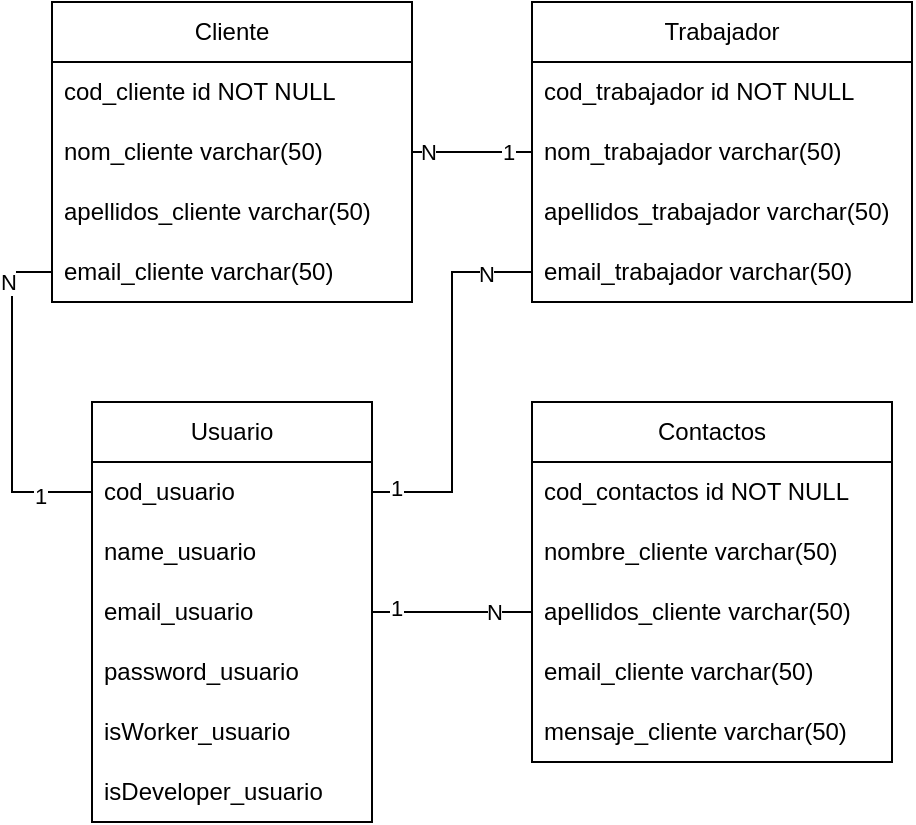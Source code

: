 <mxfile version="24.1.0" type="github">
  <diagram name="Página-1" id="F7BYFiG_lPrQ5hfkO6AL">
    <mxGraphModel dx="810" dy="451" grid="1" gridSize="10" guides="1" tooltips="1" connect="1" arrows="1" fold="1" page="1" pageScale="1" pageWidth="827" pageHeight="1169" math="0" shadow="0">
      <root>
        <mxCell id="0" />
        <mxCell id="1" parent="0" />
        <mxCell id="44VlRn7B5p0W6DuYbFLI-1" value="Cliente" style="swimlane;fontStyle=0;childLayout=stackLayout;horizontal=1;startSize=30;horizontalStack=0;resizeParent=1;resizeParentMax=0;resizeLast=0;collapsible=1;marginBottom=0;whiteSpace=wrap;html=1;" parent="1" vertex="1">
          <mxGeometry x="50" y="230" width="180" height="150" as="geometry" />
        </mxCell>
        <mxCell id="44VlRn7B5p0W6DuYbFLI-2" value="cod_cliente id NOT NULL" style="text;strokeColor=none;fillColor=none;align=left;verticalAlign=middle;spacingLeft=4;spacingRight=4;overflow=hidden;points=[[0,0.5],[1,0.5]];portConstraint=eastwest;rotatable=0;whiteSpace=wrap;html=1;" parent="44VlRn7B5p0W6DuYbFLI-1" vertex="1">
          <mxGeometry y="30" width="180" height="30" as="geometry" />
        </mxCell>
        <mxCell id="44VlRn7B5p0W6DuYbFLI-3" value="nom_cliente varchar(50)" style="text;strokeColor=none;fillColor=none;align=left;verticalAlign=middle;spacingLeft=4;spacingRight=4;overflow=hidden;points=[[0,0.5],[1,0.5]];portConstraint=eastwest;rotatable=0;whiteSpace=wrap;html=1;" parent="44VlRn7B5p0W6DuYbFLI-1" vertex="1">
          <mxGeometry y="60" width="180" height="30" as="geometry" />
        </mxCell>
        <mxCell id="44VlRn7B5p0W6DuYbFLI-4" value="apellidos_cliente varchar(50)" style="text;strokeColor=none;fillColor=none;align=left;verticalAlign=middle;spacingLeft=4;spacingRight=4;overflow=hidden;points=[[0,0.5],[1,0.5]];portConstraint=eastwest;rotatable=0;whiteSpace=wrap;html=1;" parent="44VlRn7B5p0W6DuYbFLI-1" vertex="1">
          <mxGeometry y="90" width="180" height="30" as="geometry" />
        </mxCell>
        <mxCell id="Tl9mLe_F3pqz9-I6GZ0U-8" value="email_cliente varchar(50)" style="text;strokeColor=none;fillColor=none;align=left;verticalAlign=middle;spacingLeft=4;spacingRight=4;overflow=hidden;points=[[0,0.5],[1,0.5]];portConstraint=eastwest;rotatable=0;whiteSpace=wrap;html=1;" vertex="1" parent="44VlRn7B5p0W6DuYbFLI-1">
          <mxGeometry y="120" width="180" height="30" as="geometry" />
        </mxCell>
        <mxCell id="44VlRn7B5p0W6DuYbFLI-5" value="Trabajador" style="swimlane;fontStyle=0;childLayout=stackLayout;horizontal=1;startSize=30;horizontalStack=0;resizeParent=1;resizeParentMax=0;resizeLast=0;collapsible=1;marginBottom=0;whiteSpace=wrap;html=1;" parent="1" vertex="1">
          <mxGeometry x="290" y="230" width="190" height="150" as="geometry" />
        </mxCell>
        <mxCell id="44VlRn7B5p0W6DuYbFLI-6" value="cod_trabajador id NOT NULL" style="text;strokeColor=none;fillColor=none;align=left;verticalAlign=middle;spacingLeft=4;spacingRight=4;overflow=hidden;points=[[0,0.5],[1,0.5]];portConstraint=eastwest;rotatable=0;whiteSpace=wrap;html=1;" parent="44VlRn7B5p0W6DuYbFLI-5" vertex="1">
          <mxGeometry y="30" width="190" height="30" as="geometry" />
        </mxCell>
        <mxCell id="44VlRn7B5p0W6DuYbFLI-7" value="nom_trabajador varchar(50)" style="text;strokeColor=none;fillColor=none;align=left;verticalAlign=middle;spacingLeft=4;spacingRight=4;overflow=hidden;points=[[0,0.5],[1,0.5]];portConstraint=eastwest;rotatable=0;whiteSpace=wrap;html=1;" parent="44VlRn7B5p0W6DuYbFLI-5" vertex="1">
          <mxGeometry y="60" width="190" height="30" as="geometry" />
        </mxCell>
        <mxCell id="44VlRn7B5p0W6DuYbFLI-8" value="apellidos_trabajador varchar(50)" style="text;strokeColor=none;fillColor=none;align=left;verticalAlign=middle;spacingLeft=4;spacingRight=4;overflow=hidden;points=[[0,0.5],[1,0.5]];portConstraint=eastwest;rotatable=0;whiteSpace=wrap;html=1;" parent="44VlRn7B5p0W6DuYbFLI-5" vertex="1">
          <mxGeometry y="90" width="190" height="30" as="geometry" />
        </mxCell>
        <mxCell id="Tl9mLe_F3pqz9-I6GZ0U-9" value="email_trabajador varchar(50)" style="text;strokeColor=none;fillColor=none;align=left;verticalAlign=middle;spacingLeft=4;spacingRight=4;overflow=hidden;points=[[0,0.5],[1,0.5]];portConstraint=eastwest;rotatable=0;whiteSpace=wrap;html=1;" vertex="1" parent="44VlRn7B5p0W6DuYbFLI-5">
          <mxGeometry y="120" width="190" height="30" as="geometry" />
        </mxCell>
        <mxCell id="44VlRn7B5p0W6DuYbFLI-30" style="edgeStyle=orthogonalEdgeStyle;rounded=0;orthogonalLoop=1;jettySize=auto;html=1;entryX=1;entryY=0.5;entryDx=0;entryDy=0;endArrow=none;endFill=0;" parent="1" source="44VlRn7B5p0W6DuYbFLI-7" target="44VlRn7B5p0W6DuYbFLI-3" edge="1">
          <mxGeometry relative="1" as="geometry" />
        </mxCell>
        <mxCell id="44VlRn7B5p0W6DuYbFLI-31" value="1" style="edgeLabel;html=1;align=center;verticalAlign=middle;resizable=0;points=[];" parent="44VlRn7B5p0W6DuYbFLI-30" vertex="1" connectable="0">
          <mxGeometry x="-0.603" relative="1" as="geometry">
            <mxPoint as="offset" />
          </mxGeometry>
        </mxCell>
        <mxCell id="44VlRn7B5p0W6DuYbFLI-32" value="N" style="edgeLabel;html=1;align=center;verticalAlign=middle;resizable=0;points=[];" parent="44VlRn7B5p0W6DuYbFLI-30" vertex="1" connectable="0">
          <mxGeometry x="0.75" relative="1" as="geometry">
            <mxPoint as="offset" />
          </mxGeometry>
        </mxCell>
        <mxCell id="Tl9mLe_F3pqz9-I6GZ0U-1" value="Usuario" style="swimlane;fontStyle=0;childLayout=stackLayout;horizontal=1;startSize=30;horizontalStack=0;resizeParent=1;resizeParentMax=0;resizeLast=0;collapsible=1;marginBottom=0;whiteSpace=wrap;html=1;" vertex="1" parent="1">
          <mxGeometry x="70" y="430" width="140" height="210" as="geometry" />
        </mxCell>
        <mxCell id="Tl9mLe_F3pqz9-I6GZ0U-2" value="cod_usuario" style="text;strokeColor=none;fillColor=none;align=left;verticalAlign=middle;spacingLeft=4;spacingRight=4;overflow=hidden;points=[[0,0.5],[1,0.5]];portConstraint=eastwest;rotatable=0;whiteSpace=wrap;html=1;" vertex="1" parent="Tl9mLe_F3pqz9-I6GZ0U-1">
          <mxGeometry y="30" width="140" height="30" as="geometry" />
        </mxCell>
        <mxCell id="Tl9mLe_F3pqz9-I6GZ0U-3" value="name_usuario" style="text;strokeColor=none;fillColor=none;align=left;verticalAlign=middle;spacingLeft=4;spacingRight=4;overflow=hidden;points=[[0,0.5],[1,0.5]];portConstraint=eastwest;rotatable=0;whiteSpace=wrap;html=1;" vertex="1" parent="Tl9mLe_F3pqz9-I6GZ0U-1">
          <mxGeometry y="60" width="140" height="30" as="geometry" />
        </mxCell>
        <mxCell id="Tl9mLe_F3pqz9-I6GZ0U-4" value="email_usuario" style="text;strokeColor=none;fillColor=none;align=left;verticalAlign=middle;spacingLeft=4;spacingRight=4;overflow=hidden;points=[[0,0.5],[1,0.5]];portConstraint=eastwest;rotatable=0;whiteSpace=wrap;html=1;" vertex="1" parent="Tl9mLe_F3pqz9-I6GZ0U-1">
          <mxGeometry y="90" width="140" height="30" as="geometry" />
        </mxCell>
        <mxCell id="Tl9mLe_F3pqz9-I6GZ0U-5" value="password_usuario" style="text;strokeColor=none;fillColor=none;align=left;verticalAlign=middle;spacingLeft=4;spacingRight=4;overflow=hidden;points=[[0,0.5],[1,0.5]];portConstraint=eastwest;rotatable=0;whiteSpace=wrap;html=1;" vertex="1" parent="Tl9mLe_F3pqz9-I6GZ0U-1">
          <mxGeometry y="120" width="140" height="30" as="geometry" />
        </mxCell>
        <mxCell id="Tl9mLe_F3pqz9-I6GZ0U-6" value="isWorker_usuario" style="text;strokeColor=none;fillColor=none;align=left;verticalAlign=middle;spacingLeft=4;spacingRight=4;overflow=hidden;points=[[0,0.5],[1,0.5]];portConstraint=eastwest;rotatable=0;whiteSpace=wrap;html=1;" vertex="1" parent="Tl9mLe_F3pqz9-I6GZ0U-1">
          <mxGeometry y="150" width="140" height="30" as="geometry" />
        </mxCell>
        <mxCell id="Tl9mLe_F3pqz9-I6GZ0U-7" value="isDeveloper_usuario" style="text;strokeColor=none;fillColor=none;align=left;verticalAlign=middle;spacingLeft=4;spacingRight=4;overflow=hidden;points=[[0,0.5],[1,0.5]];portConstraint=eastwest;rotatable=0;whiteSpace=wrap;html=1;" vertex="1" parent="Tl9mLe_F3pqz9-I6GZ0U-1">
          <mxGeometry y="180" width="140" height="30" as="geometry" />
        </mxCell>
        <mxCell id="Tl9mLe_F3pqz9-I6GZ0U-10" value="Contactos" style="swimlane;fontStyle=0;childLayout=stackLayout;horizontal=1;startSize=30;horizontalStack=0;resizeParent=1;resizeParentMax=0;resizeLast=0;collapsible=1;marginBottom=0;whiteSpace=wrap;html=1;" vertex="1" parent="1">
          <mxGeometry x="290" y="430" width="180" height="180" as="geometry" />
        </mxCell>
        <mxCell id="Tl9mLe_F3pqz9-I6GZ0U-11" value="cod_contactos id NOT NULL" style="text;strokeColor=none;fillColor=none;align=left;verticalAlign=middle;spacingLeft=4;spacingRight=4;overflow=hidden;points=[[0,0.5],[1,0.5]];portConstraint=eastwest;rotatable=0;whiteSpace=wrap;html=1;" vertex="1" parent="Tl9mLe_F3pqz9-I6GZ0U-10">
          <mxGeometry y="30" width="180" height="30" as="geometry" />
        </mxCell>
        <mxCell id="Tl9mLe_F3pqz9-I6GZ0U-15" value="nombre_cliente varchar(50)" style="text;strokeColor=none;fillColor=none;align=left;verticalAlign=middle;spacingLeft=4;spacingRight=4;overflow=hidden;points=[[0,0.5],[1,0.5]];portConstraint=eastwest;rotatable=0;whiteSpace=wrap;html=1;" vertex="1" parent="Tl9mLe_F3pqz9-I6GZ0U-10">
          <mxGeometry y="60" width="180" height="30" as="geometry" />
        </mxCell>
        <mxCell id="Tl9mLe_F3pqz9-I6GZ0U-13" value="apellidos_cliente varchar(50)" style="text;strokeColor=none;fillColor=none;align=left;verticalAlign=middle;spacingLeft=4;spacingRight=4;overflow=hidden;points=[[0,0.5],[1,0.5]];portConstraint=eastwest;rotatable=0;whiteSpace=wrap;html=1;" vertex="1" parent="Tl9mLe_F3pqz9-I6GZ0U-10">
          <mxGeometry y="90" width="180" height="30" as="geometry" />
        </mxCell>
        <mxCell id="Tl9mLe_F3pqz9-I6GZ0U-14" value="email_cliente varchar(50)" style="text;strokeColor=none;fillColor=none;align=left;verticalAlign=middle;spacingLeft=4;spacingRight=4;overflow=hidden;points=[[0,0.5],[1,0.5]];portConstraint=eastwest;rotatable=0;whiteSpace=wrap;html=1;" vertex="1" parent="Tl9mLe_F3pqz9-I6GZ0U-10">
          <mxGeometry y="120" width="180" height="30" as="geometry" />
        </mxCell>
        <mxCell id="Tl9mLe_F3pqz9-I6GZ0U-12" value="mensaje_cliente varchar(50)" style="text;strokeColor=none;fillColor=none;align=left;verticalAlign=middle;spacingLeft=4;spacingRight=4;overflow=hidden;points=[[0,0.5],[1,0.5]];portConstraint=eastwest;rotatable=0;whiteSpace=wrap;html=1;" vertex="1" parent="Tl9mLe_F3pqz9-I6GZ0U-10">
          <mxGeometry y="150" width="180" height="30" as="geometry" />
        </mxCell>
        <mxCell id="Tl9mLe_F3pqz9-I6GZ0U-16" style="edgeStyle=orthogonalEdgeStyle;rounded=0;orthogonalLoop=1;jettySize=auto;html=1;entryX=1;entryY=0.5;entryDx=0;entryDy=0;endArrow=none;endFill=0;startArrow=none;startFill=0;" edge="1" parent="1" source="Tl9mLe_F3pqz9-I6GZ0U-13" target="Tl9mLe_F3pqz9-I6GZ0U-4">
          <mxGeometry relative="1" as="geometry" />
        </mxCell>
        <mxCell id="Tl9mLe_F3pqz9-I6GZ0U-21" value="1" style="edgeLabel;html=1;align=center;verticalAlign=middle;resizable=0;points=[];" vertex="1" connectable="0" parent="Tl9mLe_F3pqz9-I6GZ0U-16">
          <mxGeometry x="0.718" y="-2" relative="1" as="geometry">
            <mxPoint as="offset" />
          </mxGeometry>
        </mxCell>
        <mxCell id="Tl9mLe_F3pqz9-I6GZ0U-22" value="N" style="edgeLabel;html=1;align=center;verticalAlign=middle;resizable=0;points=[];" vertex="1" connectable="0" parent="Tl9mLe_F3pqz9-I6GZ0U-16">
          <mxGeometry x="-0.52" relative="1" as="geometry">
            <mxPoint as="offset" />
          </mxGeometry>
        </mxCell>
        <mxCell id="Tl9mLe_F3pqz9-I6GZ0U-17" style="edgeStyle=orthogonalEdgeStyle;rounded=0;orthogonalLoop=1;jettySize=auto;html=1;entryX=1;entryY=0.5;entryDx=0;entryDy=0;endArrow=none;endFill=0;startArrow=none;startFill=0;" edge="1" parent="1" source="Tl9mLe_F3pqz9-I6GZ0U-9" target="Tl9mLe_F3pqz9-I6GZ0U-2">
          <mxGeometry relative="1" as="geometry" />
        </mxCell>
        <mxCell id="Tl9mLe_F3pqz9-I6GZ0U-19" value="1" style="edgeLabel;html=1;align=center;verticalAlign=middle;resizable=0;points=[];" vertex="1" connectable="0" parent="Tl9mLe_F3pqz9-I6GZ0U-17">
          <mxGeometry x="0.876" y="-2" relative="1" as="geometry">
            <mxPoint as="offset" />
          </mxGeometry>
        </mxCell>
        <mxCell id="Tl9mLe_F3pqz9-I6GZ0U-20" value="N" style="edgeLabel;html=1;align=center;verticalAlign=middle;resizable=0;points=[];" vertex="1" connectable="0" parent="Tl9mLe_F3pqz9-I6GZ0U-17">
          <mxGeometry x="-0.758" y="1" relative="1" as="geometry">
            <mxPoint as="offset" />
          </mxGeometry>
        </mxCell>
        <mxCell id="Tl9mLe_F3pqz9-I6GZ0U-18" style="edgeStyle=orthogonalEdgeStyle;rounded=0;orthogonalLoop=1;jettySize=auto;html=1;entryX=0;entryY=0.5;entryDx=0;entryDy=0;endArrow=none;endFill=0;startArrow=none;startFill=0;" edge="1" parent="1" source="Tl9mLe_F3pqz9-I6GZ0U-8" target="Tl9mLe_F3pqz9-I6GZ0U-2">
          <mxGeometry relative="1" as="geometry" />
        </mxCell>
        <mxCell id="Tl9mLe_F3pqz9-I6GZ0U-23" value="N" style="edgeLabel;html=1;align=center;verticalAlign=middle;resizable=0;points=[];" vertex="1" connectable="0" parent="Tl9mLe_F3pqz9-I6GZ0U-18">
          <mxGeometry x="-0.704" y="-2" relative="1" as="geometry">
            <mxPoint as="offset" />
          </mxGeometry>
        </mxCell>
        <mxCell id="Tl9mLe_F3pqz9-I6GZ0U-24" value="1" style="edgeLabel;html=1;align=center;verticalAlign=middle;resizable=0;points=[];" vertex="1" connectable="0" parent="Tl9mLe_F3pqz9-I6GZ0U-18">
          <mxGeometry x="0.696" y="-2" relative="1" as="geometry">
            <mxPoint as="offset" />
          </mxGeometry>
        </mxCell>
      </root>
    </mxGraphModel>
  </diagram>
</mxfile>
